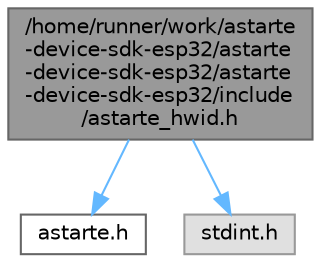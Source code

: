 digraph "/home/runner/work/astarte-device-sdk-esp32/astarte-device-sdk-esp32/astarte-device-sdk-esp32/include/astarte_hwid.h"
{
 // LATEX_PDF_SIZE
  bgcolor="transparent";
  edge [fontname=Helvetica,fontsize=10,labelfontname=Helvetica,labelfontsize=10];
  node [fontname=Helvetica,fontsize=10,shape=box,height=0.2,width=0.4];
  Node1 [id="Node000001",label="/home/runner/work/astarte\l-device-sdk-esp32/astarte\l-device-sdk-esp32/astarte\l-device-sdk-esp32/include\l/astarte_hwid.h",height=0.2,width=0.4,color="gray40", fillcolor="grey60", style="filled", fontcolor="black",tooltip="Astarte hardware ID functions."];
  Node1 -> Node2 [id="edge1_Node000001_Node000002",color="steelblue1",style="solid",tooltip=" "];
  Node2 [id="Node000002",label="astarte.h",height=0.2,width=0.4,color="grey40", fillcolor="white", style="filled",URL="$astarte_8h.html",tooltip="Astarte types and defines."];
  Node1 -> Node3 [id="edge2_Node000001_Node000003",color="steelblue1",style="solid",tooltip=" "];
  Node3 [id="Node000003",label="stdint.h",height=0.2,width=0.4,color="grey60", fillcolor="#E0E0E0", style="filled",tooltip=" "];
}
